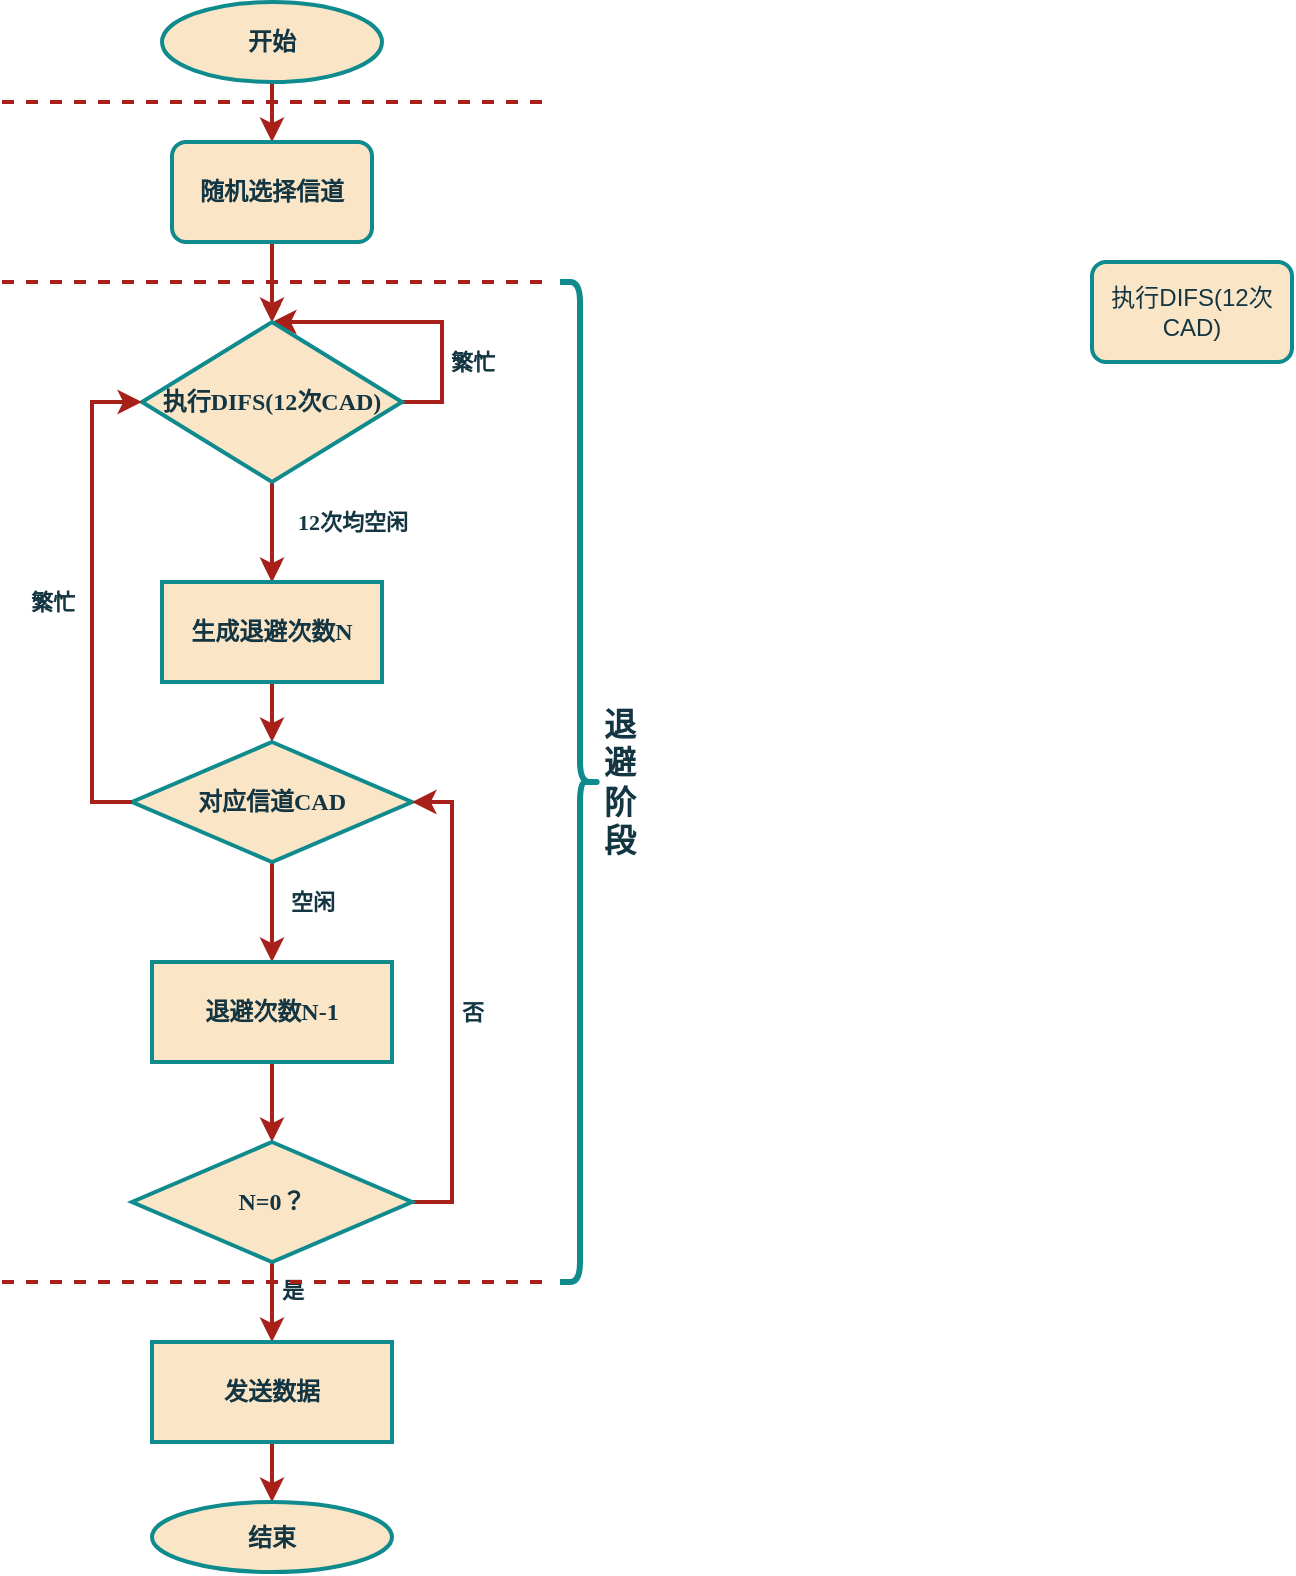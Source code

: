 <mxfile version="24.0.7" type="github">
  <diagram name="第 1 页" id="JYNkp1Xinc-zoWy4LI0d">
    <mxGraphModel dx="734" dy="1036" grid="1" gridSize="10" guides="1" tooltips="1" connect="1" arrows="1" fold="1" page="1" pageScale="1" pageWidth="827" pageHeight="1169" math="0" shadow="0">
      <root>
        <mxCell id="0" />
        <mxCell id="1" parent="0" />
        <mxCell id="Vmhqhq8OLO8lI01ucydd-9" value="" style="edgeStyle=orthogonalEdgeStyle;rounded=0;orthogonalLoop=1;jettySize=auto;html=1;labelBackgroundColor=none;strokeColor=#A8201A;fontColor=default;fontStyle=1;fontFamily=Times New Roman;strokeWidth=2;" edge="1" parent="1" source="Vmhqhq8OLO8lI01ucydd-1" target="Vmhqhq8OLO8lI01ucydd-3">
          <mxGeometry relative="1" as="geometry" />
        </mxCell>
        <mxCell id="Vmhqhq8OLO8lI01ucydd-1" value="开始" style="strokeWidth=2;html=1;shape=mxgraph.flowchart.start_1;whiteSpace=wrap;labelBackgroundColor=none;fillColor=#FAE5C7;strokeColor=#0F8B8D;fontColor=#143642;fontStyle=1;fontFamily=Times New Roman;" vertex="1" parent="1">
          <mxGeometry x="215" y="90" width="110" height="40" as="geometry" />
        </mxCell>
        <mxCell id="Vmhqhq8OLO8lI01ucydd-10" value="" style="edgeStyle=orthogonalEdgeStyle;rounded=0;orthogonalLoop=1;jettySize=auto;html=1;labelBackgroundColor=none;strokeColor=#A8201A;fontColor=default;fontStyle=1;fontFamily=Times New Roman;" edge="1" parent="1" source="Vmhqhq8OLO8lI01ucydd-3" target="Vmhqhq8OLO8lI01ucydd-5">
          <mxGeometry relative="1" as="geometry" />
        </mxCell>
        <mxCell id="Vmhqhq8OLO8lI01ucydd-12" value="" style="edgeStyle=orthogonalEdgeStyle;rounded=0;orthogonalLoop=1;jettySize=auto;html=1;labelBackgroundColor=none;strokeColor=#A8201A;fontColor=default;fontStyle=1;fontFamily=Times New Roman;strokeWidth=2;" edge="1" parent="1" source="Vmhqhq8OLO8lI01ucydd-3" target="Vmhqhq8OLO8lI01ucydd-5">
          <mxGeometry relative="1" as="geometry" />
        </mxCell>
        <mxCell id="Vmhqhq8OLO8lI01ucydd-3" value="随机选择信道" style="rounded=1;whiteSpace=wrap;html=1;absoluteArcSize=1;arcSize=14;strokeWidth=2;labelBackgroundColor=none;fillColor=#FAE5C7;strokeColor=#0F8B8D;fontColor=#143642;fontStyle=1;fontFamily=Times New Roman;" vertex="1" parent="1">
          <mxGeometry x="220" y="160" width="100" height="50" as="geometry" />
        </mxCell>
        <mxCell id="Vmhqhq8OLO8lI01ucydd-4" value="执行DIFS(12次CAD)" style="rounded=1;whiteSpace=wrap;html=1;absoluteArcSize=1;arcSize=14;strokeWidth=2;labelBackgroundColor=none;fillColor=#FAE5C7;strokeColor=#0F8B8D;fontColor=#143642;" vertex="1" parent="1">
          <mxGeometry x="680" y="220" width="100" height="50" as="geometry" />
        </mxCell>
        <mxCell id="Vmhqhq8OLO8lI01ucydd-7" value="" style="edgeStyle=orthogonalEdgeStyle;rounded=0;orthogonalLoop=1;jettySize=auto;html=1;labelBackgroundColor=none;strokeColor=#A8201A;fontColor=default;fontStyle=1;fontFamily=Times New Roman;" edge="1" parent="1" source="Vmhqhq8OLO8lI01ucydd-5" target="Vmhqhq8OLO8lI01ucydd-6">
          <mxGeometry relative="1" as="geometry" />
        </mxCell>
        <mxCell id="Vmhqhq8OLO8lI01ucydd-11" value="" style="edgeStyle=orthogonalEdgeStyle;rounded=0;orthogonalLoop=1;jettySize=auto;html=1;labelBackgroundColor=none;strokeColor=#A8201A;fontColor=default;fontStyle=1;fontFamily=Times New Roman;strokeWidth=2;" edge="1" parent="1" source="Vmhqhq8OLO8lI01ucydd-5" target="Vmhqhq8OLO8lI01ucydd-6">
          <mxGeometry relative="1" as="geometry" />
        </mxCell>
        <mxCell id="Vmhqhq8OLO8lI01ucydd-13" value="12次均空闲" style="edgeLabel;html=1;align=center;verticalAlign=middle;resizable=0;points=[];labelBackgroundColor=none;fontColor=#143642;fontStyle=1;fontFamily=Times New Roman;" vertex="1" connectable="0" parent="Vmhqhq8OLO8lI01ucydd-11">
          <mxGeometry x="-0.215" y="-2" relative="1" as="geometry">
            <mxPoint x="42" as="offset" />
          </mxGeometry>
        </mxCell>
        <mxCell id="Vmhqhq8OLO8lI01ucydd-35" style="edgeStyle=orthogonalEdgeStyle;rounded=0;orthogonalLoop=1;jettySize=auto;html=1;entryX=0.5;entryY=0;entryDx=0;entryDy=0;entryPerimeter=0;labelBackgroundColor=none;strokeColor=#A8201A;fontColor=default;fontStyle=1;fontFamily=Times New Roman;strokeWidth=2;" edge="1" parent="1" source="Vmhqhq8OLO8lI01ucydd-5" target="Vmhqhq8OLO8lI01ucydd-5">
          <mxGeometry relative="1" as="geometry">
            <mxPoint x="280" y="230" as="targetPoint" />
            <Array as="points">
              <mxPoint x="355" y="290" />
              <mxPoint x="355" y="250" />
            </Array>
          </mxGeometry>
        </mxCell>
        <mxCell id="Vmhqhq8OLO8lI01ucydd-36" value="繁忙" style="edgeLabel;html=1;align=center;verticalAlign=middle;resizable=0;points=[];labelBackgroundColor=none;fontColor=#143642;fontStyle=1;fontFamily=Times New Roman;" vertex="1" connectable="0" parent="Vmhqhq8OLO8lI01ucydd-35">
          <mxGeometry x="-0.373" y="1" relative="1" as="geometry">
            <mxPoint x="16" y="5" as="offset" />
          </mxGeometry>
        </mxCell>
        <mxCell id="Vmhqhq8OLO8lI01ucydd-5" value="执行DIFS(12次CAD)" style="strokeWidth=2;html=1;shape=mxgraph.flowchart.decision;whiteSpace=wrap;labelBackgroundColor=none;fillColor=#FAE5C7;strokeColor=#0F8B8D;fontColor=#143642;fontStyle=1;fontFamily=Times New Roman;" vertex="1" parent="1">
          <mxGeometry x="205" y="250" width="130" height="80" as="geometry" />
        </mxCell>
        <mxCell id="Vmhqhq8OLO8lI01ucydd-17" value="" style="edgeStyle=orthogonalEdgeStyle;rounded=0;orthogonalLoop=1;jettySize=auto;html=1;labelBackgroundColor=none;strokeColor=#A8201A;fontColor=default;fontStyle=1;fontFamily=Times New Roman;strokeWidth=2;" edge="1" parent="1" source="Vmhqhq8OLO8lI01ucydd-6" target="Vmhqhq8OLO8lI01ucydd-16">
          <mxGeometry relative="1" as="geometry" />
        </mxCell>
        <mxCell id="Vmhqhq8OLO8lI01ucydd-6" value="生成退避次数N" style="whiteSpace=wrap;html=1;strokeWidth=2;labelBackgroundColor=none;fillColor=#FAE5C7;strokeColor=#0F8B8D;fontColor=#143642;fontStyle=1;fontFamily=Times New Roman;" vertex="1" parent="1">
          <mxGeometry x="215" y="380" width="110" height="50" as="geometry" />
        </mxCell>
        <mxCell id="Vmhqhq8OLO8lI01ucydd-8" style="edgeStyle=orthogonalEdgeStyle;rounded=0;orthogonalLoop=1;jettySize=auto;html=1;exitX=0.5;exitY=1;exitDx=0;exitDy=0;exitPerimeter=0;labelBackgroundColor=none;strokeColor=#A8201A;fontColor=default;fontStyle=1;fontFamily=Times New Roman;" edge="1" parent="1" source="Vmhqhq8OLO8lI01ucydd-1" target="Vmhqhq8OLO8lI01ucydd-1">
          <mxGeometry relative="1" as="geometry" />
        </mxCell>
        <mxCell id="Vmhqhq8OLO8lI01ucydd-19" value="" style="edgeStyle=orthogonalEdgeStyle;rounded=0;orthogonalLoop=1;jettySize=auto;html=1;labelBackgroundColor=none;strokeColor=#A8201A;fontColor=default;fontStyle=1;fontFamily=Times New Roman;strokeWidth=2;" edge="1" parent="1" source="Vmhqhq8OLO8lI01ucydd-16" target="Vmhqhq8OLO8lI01ucydd-18">
          <mxGeometry relative="1" as="geometry" />
        </mxCell>
        <mxCell id="Vmhqhq8OLO8lI01ucydd-20" value="空闲" style="edgeLabel;html=1;align=center;verticalAlign=middle;resizable=0;points=[];labelBackgroundColor=none;fontColor=#143642;fontStyle=1;fontFamily=Times New Roman;" vertex="1" connectable="0" parent="Vmhqhq8OLO8lI01ucydd-19">
          <mxGeometry x="-0.221" y="-1" relative="1" as="geometry">
            <mxPoint x="21" as="offset" />
          </mxGeometry>
        </mxCell>
        <mxCell id="Vmhqhq8OLO8lI01ucydd-16" value="对应信道CAD" style="rhombus;whiteSpace=wrap;html=1;strokeWidth=2;labelBackgroundColor=none;fillColor=#FAE5C7;strokeColor=#0F8B8D;fontColor=#143642;fontStyle=1;fontFamily=Times New Roman;" vertex="1" parent="1">
          <mxGeometry x="200" y="460" width="140" height="60" as="geometry" />
        </mxCell>
        <mxCell id="Vmhqhq8OLO8lI01ucydd-25" value="" style="edgeStyle=orthogonalEdgeStyle;rounded=0;orthogonalLoop=1;jettySize=auto;html=1;labelBackgroundColor=none;strokeColor=#A8201A;fontColor=default;fontStyle=1;fontFamily=Times New Roman;strokeWidth=2;" edge="1" parent="1" source="Vmhqhq8OLO8lI01ucydd-18" target="Vmhqhq8OLO8lI01ucydd-24">
          <mxGeometry relative="1" as="geometry" />
        </mxCell>
        <mxCell id="Vmhqhq8OLO8lI01ucydd-18" value="退避次数N-1" style="whiteSpace=wrap;html=1;strokeWidth=2;labelBackgroundColor=none;fillColor=#FAE5C7;strokeColor=#0F8B8D;fontColor=#143642;fontStyle=1;fontFamily=Times New Roman;" vertex="1" parent="1">
          <mxGeometry x="210" y="570" width="120" height="50" as="geometry" />
        </mxCell>
        <mxCell id="Vmhqhq8OLO8lI01ucydd-27" value="" style="edgeStyle=orthogonalEdgeStyle;rounded=0;orthogonalLoop=1;jettySize=auto;html=1;labelBackgroundColor=none;strokeColor=#A8201A;fontColor=default;fontStyle=1;fontFamily=Times New Roman;strokeWidth=2;" edge="1" parent="1" source="Vmhqhq8OLO8lI01ucydd-24" target="Vmhqhq8OLO8lI01ucydd-26">
          <mxGeometry relative="1" as="geometry" />
        </mxCell>
        <mxCell id="Vmhqhq8OLO8lI01ucydd-29" value="是" style="edgeLabel;html=1;align=center;verticalAlign=middle;resizable=0;points=[];labelBackgroundColor=none;fontColor=#143642;fontStyle=1;fontFamily=Times New Roman;" vertex="1" connectable="0" parent="Vmhqhq8OLO8lI01ucydd-27">
          <mxGeometry x="-0.326" y="1" relative="1" as="geometry">
            <mxPoint x="9" as="offset" />
          </mxGeometry>
        </mxCell>
        <mxCell id="Vmhqhq8OLO8lI01ucydd-28" style="edgeStyle=orthogonalEdgeStyle;rounded=0;orthogonalLoop=1;jettySize=auto;html=1;entryX=1;entryY=0.5;entryDx=0;entryDy=0;labelBackgroundColor=none;strokeColor=#A8201A;fontColor=default;fontStyle=1;fontFamily=Times New Roman;strokeWidth=2;" edge="1" parent="1" source="Vmhqhq8OLO8lI01ucydd-24" target="Vmhqhq8OLO8lI01ucydd-16">
          <mxGeometry relative="1" as="geometry">
            <Array as="points">
              <mxPoint x="360" y="690" />
              <mxPoint x="360" y="490" />
            </Array>
          </mxGeometry>
        </mxCell>
        <mxCell id="Vmhqhq8OLO8lI01ucydd-30" value="否" style="edgeLabel;html=1;align=center;verticalAlign=middle;resizable=0;points=[];labelBackgroundColor=none;fontColor=#143642;fontStyle=1;fontFamily=Times New Roman;" vertex="1" connectable="0" parent="Vmhqhq8OLO8lI01ucydd-28">
          <mxGeometry x="-0.31" relative="1" as="geometry">
            <mxPoint x="10" y="-32" as="offset" />
          </mxGeometry>
        </mxCell>
        <mxCell id="Vmhqhq8OLO8lI01ucydd-24" value="N=0？" style="rhombus;whiteSpace=wrap;html=1;strokeWidth=2;labelBackgroundColor=none;fillColor=#FAE5C7;strokeColor=#0F8B8D;fontColor=#143642;fontStyle=1;fontFamily=Times New Roman;" vertex="1" parent="1">
          <mxGeometry x="200" y="660" width="140" height="60" as="geometry" />
        </mxCell>
        <mxCell id="Vmhqhq8OLO8lI01ucydd-40" value="" style="edgeStyle=orthogonalEdgeStyle;rounded=0;orthogonalLoop=1;jettySize=auto;html=1;labelBackgroundColor=none;strokeColor=#A8201A;fontColor=default;fontStyle=1;fontFamily=Times New Roman;strokeWidth=2;" edge="1" parent="1" source="Vmhqhq8OLO8lI01ucydd-26" target="Vmhqhq8OLO8lI01ucydd-39">
          <mxGeometry relative="1" as="geometry" />
        </mxCell>
        <mxCell id="Vmhqhq8OLO8lI01ucydd-26" value="发送数据" style="whiteSpace=wrap;html=1;strokeWidth=2;labelBackgroundColor=none;fillColor=#FAE5C7;strokeColor=#0F8B8D;fontColor=#143642;fontStyle=1;fontFamily=Times New Roman;" vertex="1" parent="1">
          <mxGeometry x="210" y="760" width="120" height="50" as="geometry" />
        </mxCell>
        <mxCell id="Vmhqhq8OLO8lI01ucydd-31" style="edgeStyle=orthogonalEdgeStyle;rounded=0;orthogonalLoop=1;jettySize=auto;html=1;entryX=0;entryY=0.5;entryDx=0;entryDy=0;entryPerimeter=0;labelBackgroundColor=none;strokeColor=#A8201A;fontColor=default;fontStyle=1;fontFamily=Times New Roman;strokeWidth=2;" edge="1" parent="1" source="Vmhqhq8OLO8lI01ucydd-16" target="Vmhqhq8OLO8lI01ucydd-5">
          <mxGeometry relative="1" as="geometry">
            <Array as="points">
              <mxPoint x="180" y="490" />
              <mxPoint x="180" y="290" />
            </Array>
          </mxGeometry>
        </mxCell>
        <mxCell id="Vmhqhq8OLO8lI01ucydd-32" value="繁忙" style="edgeLabel;html=1;align=center;verticalAlign=middle;resizable=0;points=[];labelBackgroundColor=none;fontColor=#143642;fontStyle=1;fontFamily=Times New Roman;" vertex="1" connectable="0" parent="Vmhqhq8OLO8lI01ucydd-31">
          <mxGeometry x="-0.009" y="1" relative="1" as="geometry">
            <mxPoint x="-19" y="1" as="offset" />
          </mxGeometry>
        </mxCell>
        <mxCell id="Vmhqhq8OLO8lI01ucydd-38" value="&lt;font style=&quot;font-size: 16px;&quot;&gt;退避阶段&lt;/font&gt;" style="shape=curlyBracket;whiteSpace=wrap;html=1;rounded=1;flipH=1;labelPosition=right;verticalLabelPosition=middle;align=left;verticalAlign=middle;labelBackgroundColor=none;fillColor=#FAE5C7;strokeColor=#0F8B8D;fontColor=#143642;fontStyle=1;fontFamily=Times New Roman;strokeWidth=3;" vertex="1" parent="1">
          <mxGeometry x="414" y="230" width="20" height="500" as="geometry" />
        </mxCell>
        <mxCell id="Vmhqhq8OLO8lI01ucydd-39" value="结束" style="ellipse;whiteSpace=wrap;html=1;strokeWidth=2;labelBackgroundColor=none;fillColor=#FAE5C7;strokeColor=#0F8B8D;fontColor=#143642;fontStyle=1;fontFamily=Times New Roman;" vertex="1" parent="1">
          <mxGeometry x="210" y="840" width="120" height="35" as="geometry" />
        </mxCell>
        <mxCell id="Vmhqhq8OLO8lI01ucydd-44" value="" style="endArrow=none;dashed=1;html=1;rounded=0;strokeColor=#A8201A;fontColor=#143642;fillColor=#FAE5C7;strokeWidth=2;" edge="1" parent="1">
          <mxGeometry width="50" height="50" relative="1" as="geometry">
            <mxPoint x="135" y="230" as="sourcePoint" />
            <mxPoint x="405" y="230" as="targetPoint" />
          </mxGeometry>
        </mxCell>
        <mxCell id="Vmhqhq8OLO8lI01ucydd-45" value="" style="endArrow=none;dashed=1;html=1;rounded=0;strokeColor=#A8201A;fontColor=#143642;fillColor=#FAE5C7;strokeWidth=2;" edge="1" parent="1">
          <mxGeometry width="50" height="50" relative="1" as="geometry">
            <mxPoint x="135" y="730" as="sourcePoint" />
            <mxPoint x="405" y="730" as="targetPoint" />
          </mxGeometry>
        </mxCell>
        <mxCell id="Vmhqhq8OLO8lI01ucydd-46" value="" style="endArrow=none;dashed=1;html=1;rounded=0;strokeColor=#A8201A;fontColor=#143642;fillColor=#FAE5C7;strokeWidth=2;" edge="1" parent="1">
          <mxGeometry width="50" height="50" relative="1" as="geometry">
            <mxPoint x="135" y="140" as="sourcePoint" />
            <mxPoint x="405" y="140" as="targetPoint" />
          </mxGeometry>
        </mxCell>
      </root>
    </mxGraphModel>
  </diagram>
</mxfile>
